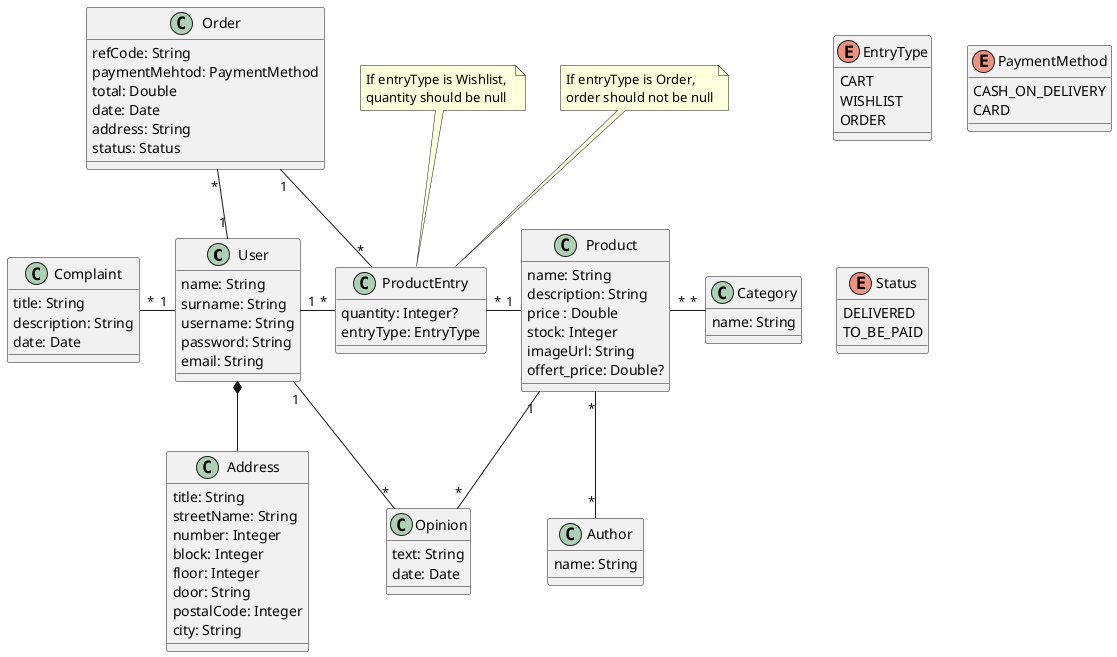 @startuml Acme NFT

class User {
    name: String
    surname: String
    username: String
    password: String
    email: String
}

class ProductEntry {
    quantity: Integer?
    entryType: EntryType
}

note top of ProductEntry
    If entryType is Wishlist, 
    quantity should be null
endnote

note top of ProductEntry
    If entryType is Order, 
    order should not be null
endnote

enum EntryType {
    CART
    WISHLIST
    ORDER

}

class Address {
    title: String
    streetName: String
    number: Integer
    block: Integer
    floor: Integer
    door: String
    postalCode: Integer
    city: String
}

class Product {
    name: String
    description: String
    price : Double
    stock: Integer
    imageUrl: String
    offert_price: Double?
}

class Category {
    name: String
}

class Author {
    name: String
}

class Order {
    refCode: String
    paymentMehtod: PaymentMethod
    total: Double
    date: Date
    address: String
    status: Status
}

enum PaymentMethod{
    CASH_ON_DELIVERY
    CARD
}

enum Status {
    DELIVERED
    TO_BE_PAID
}

class Opinion{
    text: String
    date: Date
}

class Complaint {
    title: String
    description: String
    date: Date
}


User *-- Address
Product "*" - "*" Category
Product "*" -d- "*" Author
User "1" - "*" ProductEntry
ProductEntry "*" - "1" Product
Order "1" -d- "*" ProductEntry
User "1" -u- "*" Order
Product "1" -d- "*" Opinion
Opinion "*" - "1" User
User "1" -l- "*" Complaint

@enduml